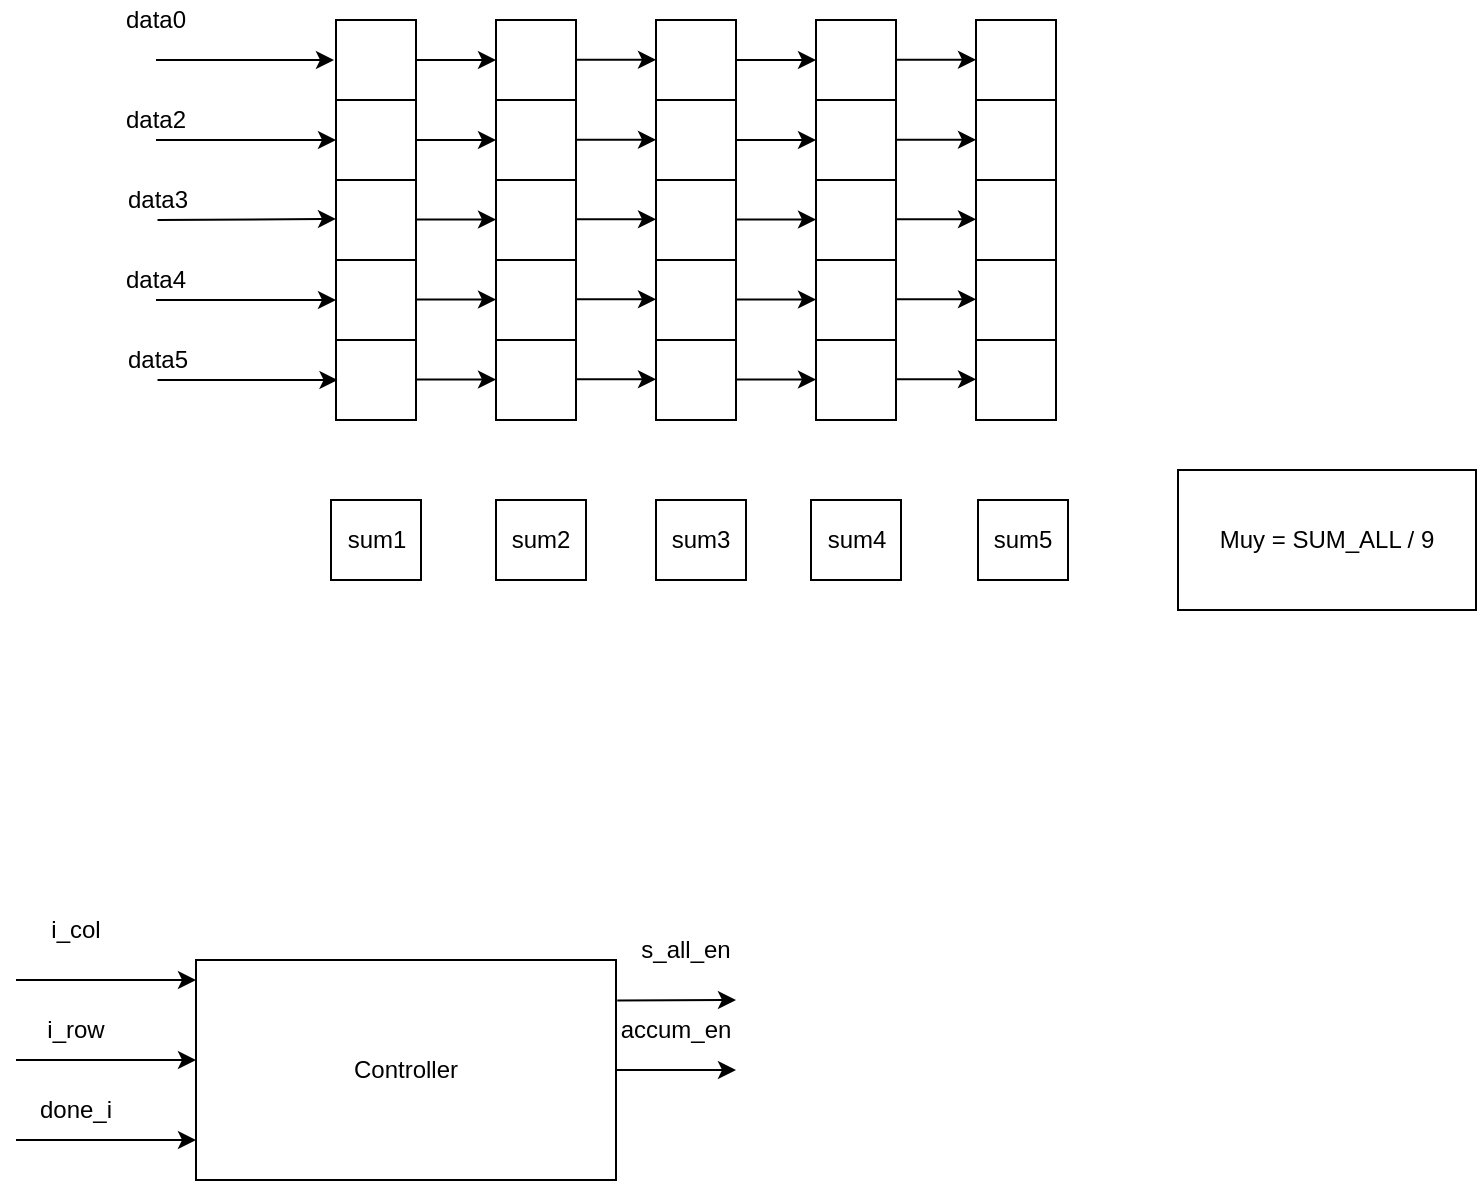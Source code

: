 <mxfile version="25.0.3">
  <diagram name="Page-1" id="YNq7k5LJAqvkkTREv0vf">
    <mxGraphModel dx="819" dy="1526" grid="1" gridSize="10" guides="1" tooltips="1" connect="1" arrows="1" fold="1" page="1" pageScale="1" pageWidth="850" pageHeight="1100" math="0" shadow="0">
      <root>
        <mxCell id="0" />
        <mxCell id="1" parent="0" />
        <mxCell id="2HWY9vDRjP_LY5cu4pKA-1" value="" style="rounded=0;whiteSpace=wrap;html=1;" vertex="1" parent="1">
          <mxGeometry x="280" y="-40" width="40" height="40" as="geometry" />
        </mxCell>
        <mxCell id="2HWY9vDRjP_LY5cu4pKA-2" value="" style="endArrow=classic;html=1;rounded=0;" edge="1" parent="1">
          <mxGeometry width="50" height="50" relative="1" as="geometry">
            <mxPoint x="120" y="440" as="sourcePoint" />
            <mxPoint x="210" y="440" as="targetPoint" />
          </mxGeometry>
        </mxCell>
        <mxCell id="2HWY9vDRjP_LY5cu4pKA-3" value="i_col" style="text;html=1;align=center;verticalAlign=middle;whiteSpace=wrap;rounded=0;" vertex="1" parent="1">
          <mxGeometry x="120" y="400" width="60" height="30" as="geometry" />
        </mxCell>
        <mxCell id="2HWY9vDRjP_LY5cu4pKA-5" value="i_row" style="text;html=1;align=center;verticalAlign=middle;whiteSpace=wrap;rounded=0;" vertex="1" parent="1">
          <mxGeometry x="120" y="450" width="60" height="30" as="geometry" />
        </mxCell>
        <mxCell id="2HWY9vDRjP_LY5cu4pKA-6" value="" style="endArrow=classic;html=1;rounded=0;" edge="1" parent="1">
          <mxGeometry width="50" height="50" relative="1" as="geometry">
            <mxPoint x="120" y="480" as="sourcePoint" />
            <mxPoint x="210" y="480" as="targetPoint" />
          </mxGeometry>
        </mxCell>
        <mxCell id="2HWY9vDRjP_LY5cu4pKA-9" value="" style="rounded=0;whiteSpace=wrap;html=1;" vertex="1" parent="1">
          <mxGeometry x="280" width="40" height="40" as="geometry" />
        </mxCell>
        <mxCell id="2HWY9vDRjP_LY5cu4pKA-12" value="" style="rounded=0;whiteSpace=wrap;html=1;" vertex="1" parent="1">
          <mxGeometry x="280" y="40" width="40" height="40" as="geometry" />
        </mxCell>
        <mxCell id="2HWY9vDRjP_LY5cu4pKA-16" value="" style="endArrow=classic;html=1;rounded=0;entryX=0;entryY=0.5;entryDx=0;entryDy=0;" edge="1" parent="1">
          <mxGeometry width="50" height="50" relative="1" as="geometry">
            <mxPoint x="190" y="20" as="sourcePoint" />
            <mxPoint x="280" y="20" as="targetPoint" />
          </mxGeometry>
        </mxCell>
        <mxCell id="2HWY9vDRjP_LY5cu4pKA-17" value="data0" style="text;html=1;align=center;verticalAlign=middle;whiteSpace=wrap;rounded=0;" vertex="1" parent="1">
          <mxGeometry x="160" y="-50" width="60" height="20" as="geometry" />
        </mxCell>
        <mxCell id="2HWY9vDRjP_LY5cu4pKA-18" value="" style="endArrow=classic;html=1;rounded=0;" edge="1" parent="1">
          <mxGeometry width="50" height="50" relative="1" as="geometry">
            <mxPoint x="190" y="-20" as="sourcePoint" />
            <mxPoint x="279" y="-20" as="targetPoint" />
          </mxGeometry>
        </mxCell>
        <mxCell id="2HWY9vDRjP_LY5cu4pKA-19" value="data2" style="text;html=1;align=center;verticalAlign=middle;whiteSpace=wrap;rounded=0;" vertex="1" parent="1">
          <mxGeometry x="160" width="60" height="20" as="geometry" />
        </mxCell>
        <mxCell id="2HWY9vDRjP_LY5cu4pKA-20" value="" style="endArrow=classic;html=1;rounded=0;entryX=-0.019;entryY=0.912;entryDx=0;entryDy=0;entryPerimeter=0;" edge="1" parent="1">
          <mxGeometry width="50" height="50" relative="1" as="geometry">
            <mxPoint x="190.76" y="60" as="sourcePoint" />
            <mxPoint x="280.0" y="59.44" as="targetPoint" />
          </mxGeometry>
        </mxCell>
        <mxCell id="2HWY9vDRjP_LY5cu4pKA-21" value="data3" style="text;html=1;align=center;verticalAlign=middle;whiteSpace=wrap;rounded=0;" vertex="1" parent="1">
          <mxGeometry x="160.76" y="40" width="60" height="20" as="geometry" />
        </mxCell>
        <mxCell id="2HWY9vDRjP_LY5cu4pKA-22" value="Controller" style="rounded=0;whiteSpace=wrap;html=1;" vertex="1" parent="1">
          <mxGeometry x="210" y="430" width="210" height="110" as="geometry" />
        </mxCell>
        <mxCell id="2HWY9vDRjP_LY5cu4pKA-23" value="sum1" style="rounded=0;whiteSpace=wrap;html=1;" vertex="1" parent="1">
          <mxGeometry x="277.5" y="200" width="45" height="40" as="geometry" />
        </mxCell>
        <mxCell id="2HWY9vDRjP_LY5cu4pKA-24" value="sum2" style="rounded=0;whiteSpace=wrap;html=1;" vertex="1" parent="1">
          <mxGeometry x="360" y="200" width="45" height="40" as="geometry" />
        </mxCell>
        <mxCell id="2HWY9vDRjP_LY5cu4pKA-25" value="sum3" style="rounded=0;whiteSpace=wrap;html=1;" vertex="1" parent="1">
          <mxGeometry x="440" y="200" width="45" height="40" as="geometry" />
        </mxCell>
        <mxCell id="2HWY9vDRjP_LY5cu4pKA-30" value="Muy = SUM_ALL / 9" style="rounded=0;whiteSpace=wrap;html=1;" vertex="1" parent="1">
          <mxGeometry x="701" y="185" width="149" height="70" as="geometry" />
        </mxCell>
        <mxCell id="2HWY9vDRjP_LY5cu4pKA-31" value="" style="endArrow=classic;html=1;rounded=0;exitX=1.003;exitY=0.184;exitDx=0;exitDy=0;exitPerimeter=0;" edge="1" parent="1" source="2HWY9vDRjP_LY5cu4pKA-22">
          <mxGeometry width="50" height="50" relative="1" as="geometry">
            <mxPoint x="430" y="490" as="sourcePoint" />
            <mxPoint x="480" y="450" as="targetPoint" />
          </mxGeometry>
        </mxCell>
        <mxCell id="2HWY9vDRjP_LY5cu4pKA-32" value="s_all_en" style="text;html=1;align=center;verticalAlign=middle;whiteSpace=wrap;rounded=0;" vertex="1" parent="1">
          <mxGeometry x="425" y="410" width="60" height="30" as="geometry" />
        </mxCell>
        <mxCell id="2HWY9vDRjP_LY5cu4pKA-33" value="" style="endArrow=classic;html=1;rounded=0;exitX=1;exitY=0.5;exitDx=0;exitDy=0;" edge="1" parent="1" source="2HWY9vDRjP_LY5cu4pKA-22">
          <mxGeometry width="50" height="50" relative="1" as="geometry">
            <mxPoint x="430" y="490" as="sourcePoint" />
            <mxPoint x="480" y="485" as="targetPoint" />
          </mxGeometry>
        </mxCell>
        <mxCell id="2HWY9vDRjP_LY5cu4pKA-34" value="accum_en" style="text;html=1;align=center;verticalAlign=middle;whiteSpace=wrap;rounded=0;" vertex="1" parent="1">
          <mxGeometry x="420" y="450" width="60" height="30" as="geometry" />
        </mxCell>
        <mxCell id="2HWY9vDRjP_LY5cu4pKA-35" value="" style="endArrow=classic;html=1;rounded=0;entryX=0;entryY=1;entryDx=0;entryDy=0;entryPerimeter=0;" edge="1" parent="1">
          <mxGeometry width="50" height="50" relative="1" as="geometry">
            <mxPoint x="120" y="520" as="sourcePoint" />
            <mxPoint x="210" y="520" as="targetPoint" />
          </mxGeometry>
        </mxCell>
        <mxCell id="2HWY9vDRjP_LY5cu4pKA-44" value="" style="rounded=0;whiteSpace=wrap;html=1;" vertex="1" parent="1">
          <mxGeometry x="280" y="80" width="40" height="40" as="geometry" />
        </mxCell>
        <mxCell id="2HWY9vDRjP_LY5cu4pKA-45" value="" style="rounded=0;whiteSpace=wrap;html=1;" vertex="1" parent="1">
          <mxGeometry x="280" y="120" width="40" height="40" as="geometry" />
        </mxCell>
        <mxCell id="2HWY9vDRjP_LY5cu4pKA-46" value="" style="rounded=0;whiteSpace=wrap;html=1;" vertex="1" parent="1">
          <mxGeometry x="360" y="-40" width="40" height="40" as="geometry" />
        </mxCell>
        <mxCell id="2HWY9vDRjP_LY5cu4pKA-47" value="" style="rounded=0;whiteSpace=wrap;html=1;" vertex="1" parent="1">
          <mxGeometry x="360" width="40" height="40" as="geometry" />
        </mxCell>
        <mxCell id="2HWY9vDRjP_LY5cu4pKA-48" value="" style="rounded=0;whiteSpace=wrap;html=1;" vertex="1" parent="1">
          <mxGeometry x="360" y="40" width="40" height="40" as="geometry" />
        </mxCell>
        <mxCell id="2HWY9vDRjP_LY5cu4pKA-49" value="" style="rounded=0;whiteSpace=wrap;html=1;" vertex="1" parent="1">
          <mxGeometry x="360" y="80" width="40" height="40" as="geometry" />
        </mxCell>
        <mxCell id="2HWY9vDRjP_LY5cu4pKA-50" value="" style="rounded=0;whiteSpace=wrap;html=1;" vertex="1" parent="1">
          <mxGeometry x="360" y="120" width="40" height="40" as="geometry" />
        </mxCell>
        <mxCell id="2HWY9vDRjP_LY5cu4pKA-66" value="sum4" style="rounded=0;whiteSpace=wrap;html=1;" vertex="1" parent="1">
          <mxGeometry x="517.5" y="200" width="45" height="40" as="geometry" />
        </mxCell>
        <mxCell id="2HWY9vDRjP_LY5cu4pKA-67" value="sum5" style="rounded=0;whiteSpace=wrap;html=1;" vertex="1" parent="1">
          <mxGeometry x="601" y="200" width="45" height="40" as="geometry" />
        </mxCell>
        <mxCell id="2HWY9vDRjP_LY5cu4pKA-68" value="" style="endArrow=classic;html=1;rounded=0;exitX=1;exitY=0.5;exitDx=0;exitDy=0;entryX=0;entryY=0.5;entryDx=0;entryDy=0;" edge="1" parent="1" source="2HWY9vDRjP_LY5cu4pKA-1" target="2HWY9vDRjP_LY5cu4pKA-46">
          <mxGeometry width="50" height="50" relative="1" as="geometry">
            <mxPoint x="340" y="5" as="sourcePoint" />
            <mxPoint x="390" y="-45" as="targetPoint" />
          </mxGeometry>
        </mxCell>
        <mxCell id="2HWY9vDRjP_LY5cu4pKA-69" value="" style="endArrow=classic;html=1;rounded=0;exitX=1;exitY=0.5;exitDx=0;exitDy=0;entryX=0;entryY=0.5;entryDx=0;entryDy=0;" edge="1" parent="1">
          <mxGeometry width="50" height="50" relative="1" as="geometry">
            <mxPoint x="320" y="20" as="sourcePoint" />
            <mxPoint x="360" y="20" as="targetPoint" />
          </mxGeometry>
        </mxCell>
        <mxCell id="2HWY9vDRjP_LY5cu4pKA-70" value="" style="endArrow=classic;html=1;rounded=0;exitX=1;exitY=0.5;exitDx=0;exitDy=0;entryX=0;entryY=0.5;entryDx=0;entryDy=0;" edge="1" parent="1">
          <mxGeometry width="50" height="50" relative="1" as="geometry">
            <mxPoint x="320" y="59.76" as="sourcePoint" />
            <mxPoint x="360" y="59.76" as="targetPoint" />
          </mxGeometry>
        </mxCell>
        <mxCell id="2HWY9vDRjP_LY5cu4pKA-71" value="" style="endArrow=classic;html=1;rounded=0;exitX=1;exitY=0.5;exitDx=0;exitDy=0;entryX=0;entryY=0.5;entryDx=0;entryDy=0;" edge="1" parent="1">
          <mxGeometry width="50" height="50" relative="1" as="geometry">
            <mxPoint x="320" y="99.76" as="sourcePoint" />
            <mxPoint x="360" y="99.76" as="targetPoint" />
          </mxGeometry>
        </mxCell>
        <mxCell id="2HWY9vDRjP_LY5cu4pKA-72" value="" style="endArrow=classic;html=1;rounded=0;exitX=1;exitY=0.5;exitDx=0;exitDy=0;entryX=0;entryY=0.5;entryDx=0;entryDy=0;" edge="1" parent="1">
          <mxGeometry width="50" height="50" relative="1" as="geometry">
            <mxPoint x="320" y="139.76" as="sourcePoint" />
            <mxPoint x="360" y="139.76" as="targetPoint" />
          </mxGeometry>
        </mxCell>
        <mxCell id="2HWY9vDRjP_LY5cu4pKA-73" value="" style="rounded=0;whiteSpace=wrap;html=1;" vertex="1" parent="1">
          <mxGeometry x="440" y="-40" width="40" height="40" as="geometry" />
        </mxCell>
        <mxCell id="2HWY9vDRjP_LY5cu4pKA-74" value="" style="rounded=0;whiteSpace=wrap;html=1;" vertex="1" parent="1">
          <mxGeometry x="440" width="40" height="40" as="geometry" />
        </mxCell>
        <mxCell id="2HWY9vDRjP_LY5cu4pKA-75" value="" style="rounded=0;whiteSpace=wrap;html=1;" vertex="1" parent="1">
          <mxGeometry x="440" y="40" width="40" height="40" as="geometry" />
        </mxCell>
        <mxCell id="2HWY9vDRjP_LY5cu4pKA-76" value="" style="rounded=0;whiteSpace=wrap;html=1;" vertex="1" parent="1">
          <mxGeometry x="440" y="80" width="40" height="40" as="geometry" />
        </mxCell>
        <mxCell id="2HWY9vDRjP_LY5cu4pKA-77" value="" style="rounded=0;whiteSpace=wrap;html=1;" vertex="1" parent="1">
          <mxGeometry x="440" y="120" width="40" height="40" as="geometry" />
        </mxCell>
        <mxCell id="2HWY9vDRjP_LY5cu4pKA-78" value="" style="rounded=0;whiteSpace=wrap;html=1;" vertex="1" parent="1">
          <mxGeometry x="520" y="-40" width="40" height="40" as="geometry" />
        </mxCell>
        <mxCell id="2HWY9vDRjP_LY5cu4pKA-79" value="" style="rounded=0;whiteSpace=wrap;html=1;" vertex="1" parent="1">
          <mxGeometry x="520" width="40" height="40" as="geometry" />
        </mxCell>
        <mxCell id="2HWY9vDRjP_LY5cu4pKA-80" value="" style="rounded=0;whiteSpace=wrap;html=1;" vertex="1" parent="1">
          <mxGeometry x="520" y="40" width="40" height="40" as="geometry" />
        </mxCell>
        <mxCell id="2HWY9vDRjP_LY5cu4pKA-81" value="" style="rounded=0;whiteSpace=wrap;html=1;" vertex="1" parent="1">
          <mxGeometry x="520" y="80" width="40" height="40" as="geometry" />
        </mxCell>
        <mxCell id="2HWY9vDRjP_LY5cu4pKA-82" value="" style="rounded=0;whiteSpace=wrap;html=1;" vertex="1" parent="1">
          <mxGeometry x="520" y="120" width="40" height="40" as="geometry" />
        </mxCell>
        <mxCell id="2HWY9vDRjP_LY5cu4pKA-83" value="" style="endArrow=classic;html=1;rounded=0;exitX=1;exitY=0.5;exitDx=0;exitDy=0;entryX=0;entryY=0.5;entryDx=0;entryDy=0;" edge="1" parent="1" source="2HWY9vDRjP_LY5cu4pKA-73" target="2HWY9vDRjP_LY5cu4pKA-78">
          <mxGeometry width="50" height="50" relative="1" as="geometry">
            <mxPoint x="500" y="5" as="sourcePoint" />
            <mxPoint x="550" y="-45" as="targetPoint" />
          </mxGeometry>
        </mxCell>
        <mxCell id="2HWY9vDRjP_LY5cu4pKA-84" value="" style="endArrow=classic;html=1;rounded=0;exitX=1;exitY=0.5;exitDx=0;exitDy=0;entryX=0;entryY=0.5;entryDx=0;entryDy=0;" edge="1" parent="1">
          <mxGeometry width="50" height="50" relative="1" as="geometry">
            <mxPoint x="480" y="20" as="sourcePoint" />
            <mxPoint x="520" y="20" as="targetPoint" />
          </mxGeometry>
        </mxCell>
        <mxCell id="2HWY9vDRjP_LY5cu4pKA-85" value="" style="endArrow=classic;html=1;rounded=0;exitX=1;exitY=0.5;exitDx=0;exitDy=0;entryX=0;entryY=0.5;entryDx=0;entryDy=0;" edge="1" parent="1">
          <mxGeometry width="50" height="50" relative="1" as="geometry">
            <mxPoint x="480" y="59.76" as="sourcePoint" />
            <mxPoint x="520" y="59.76" as="targetPoint" />
          </mxGeometry>
        </mxCell>
        <mxCell id="2HWY9vDRjP_LY5cu4pKA-86" value="" style="endArrow=classic;html=1;rounded=0;exitX=1;exitY=0.5;exitDx=0;exitDy=0;entryX=0;entryY=0.5;entryDx=0;entryDy=0;" edge="1" parent="1">
          <mxGeometry width="50" height="50" relative="1" as="geometry">
            <mxPoint x="480" y="99.76" as="sourcePoint" />
            <mxPoint x="520" y="99.76" as="targetPoint" />
          </mxGeometry>
        </mxCell>
        <mxCell id="2HWY9vDRjP_LY5cu4pKA-87" value="" style="endArrow=classic;html=1;rounded=0;exitX=1;exitY=0.5;exitDx=0;exitDy=0;entryX=0;entryY=0.5;entryDx=0;entryDy=0;" edge="1" parent="1">
          <mxGeometry width="50" height="50" relative="1" as="geometry">
            <mxPoint x="480" y="139.76" as="sourcePoint" />
            <mxPoint x="520" y="139.76" as="targetPoint" />
          </mxGeometry>
        </mxCell>
        <mxCell id="2HWY9vDRjP_LY5cu4pKA-88" value="" style="rounded=0;whiteSpace=wrap;html=1;" vertex="1" parent="1">
          <mxGeometry x="600" y="-40" width="40" height="40" as="geometry" />
        </mxCell>
        <mxCell id="2HWY9vDRjP_LY5cu4pKA-89" value="" style="rounded=0;whiteSpace=wrap;html=1;" vertex="1" parent="1">
          <mxGeometry x="600" width="40" height="40" as="geometry" />
        </mxCell>
        <mxCell id="2HWY9vDRjP_LY5cu4pKA-90" value="" style="rounded=0;whiteSpace=wrap;html=1;" vertex="1" parent="1">
          <mxGeometry x="600" y="40" width="40" height="40" as="geometry" />
        </mxCell>
        <mxCell id="2HWY9vDRjP_LY5cu4pKA-91" value="" style="rounded=0;whiteSpace=wrap;html=1;" vertex="1" parent="1">
          <mxGeometry x="600" y="80" width="40" height="40" as="geometry" />
        </mxCell>
        <mxCell id="2HWY9vDRjP_LY5cu4pKA-92" value="" style="rounded=0;whiteSpace=wrap;html=1;" vertex="1" parent="1">
          <mxGeometry x="600" y="120" width="40" height="40" as="geometry" />
        </mxCell>
        <mxCell id="2HWY9vDRjP_LY5cu4pKA-103" value="" style="endArrow=classic;html=1;rounded=0;exitX=1;exitY=0.5;exitDx=0;exitDy=0;entryX=0;entryY=0.5;entryDx=0;entryDy=0;" edge="1" parent="1">
          <mxGeometry width="50" height="50" relative="1" as="geometry">
            <mxPoint x="560" y="-20.12" as="sourcePoint" />
            <mxPoint x="600" y="-20.12" as="targetPoint" />
          </mxGeometry>
        </mxCell>
        <mxCell id="2HWY9vDRjP_LY5cu4pKA-104" value="" style="endArrow=classic;html=1;rounded=0;exitX=1;exitY=0.5;exitDx=0;exitDy=0;entryX=0;entryY=0.5;entryDx=0;entryDy=0;" edge="1" parent="1">
          <mxGeometry width="50" height="50" relative="1" as="geometry">
            <mxPoint x="560" y="19.88" as="sourcePoint" />
            <mxPoint x="600" y="19.88" as="targetPoint" />
          </mxGeometry>
        </mxCell>
        <mxCell id="2HWY9vDRjP_LY5cu4pKA-105" value="" style="endArrow=classic;html=1;rounded=0;exitX=1;exitY=0.5;exitDx=0;exitDy=0;entryX=0;entryY=0.5;entryDx=0;entryDy=0;" edge="1" parent="1">
          <mxGeometry width="50" height="50" relative="1" as="geometry">
            <mxPoint x="560" y="59.64" as="sourcePoint" />
            <mxPoint x="600" y="59.64" as="targetPoint" />
          </mxGeometry>
        </mxCell>
        <mxCell id="2HWY9vDRjP_LY5cu4pKA-106" value="" style="endArrow=classic;html=1;rounded=0;exitX=1;exitY=0.5;exitDx=0;exitDy=0;entryX=0;entryY=0.5;entryDx=0;entryDy=0;" edge="1" parent="1">
          <mxGeometry width="50" height="50" relative="1" as="geometry">
            <mxPoint x="560" y="99.64" as="sourcePoint" />
            <mxPoint x="600" y="99.64" as="targetPoint" />
          </mxGeometry>
        </mxCell>
        <mxCell id="2HWY9vDRjP_LY5cu4pKA-107" value="" style="endArrow=classic;html=1;rounded=0;exitX=1;exitY=0.5;exitDx=0;exitDy=0;entryX=0;entryY=0.5;entryDx=0;entryDy=0;" edge="1" parent="1">
          <mxGeometry width="50" height="50" relative="1" as="geometry">
            <mxPoint x="560" y="139.64" as="sourcePoint" />
            <mxPoint x="600" y="139.64" as="targetPoint" />
          </mxGeometry>
        </mxCell>
        <mxCell id="2HWY9vDRjP_LY5cu4pKA-108" value="" style="endArrow=classic;html=1;rounded=0;exitX=1;exitY=0.5;exitDx=0;exitDy=0;entryX=0;entryY=0.5;entryDx=0;entryDy=0;" edge="1" parent="1">
          <mxGeometry width="50" height="50" relative="1" as="geometry">
            <mxPoint x="400" y="-20.12" as="sourcePoint" />
            <mxPoint x="440" y="-20.12" as="targetPoint" />
          </mxGeometry>
        </mxCell>
        <mxCell id="2HWY9vDRjP_LY5cu4pKA-109" value="" style="endArrow=classic;html=1;rounded=0;exitX=1;exitY=0.5;exitDx=0;exitDy=0;entryX=0;entryY=0.5;entryDx=0;entryDy=0;" edge="1" parent="1">
          <mxGeometry width="50" height="50" relative="1" as="geometry">
            <mxPoint x="400" y="19.88" as="sourcePoint" />
            <mxPoint x="440" y="19.88" as="targetPoint" />
          </mxGeometry>
        </mxCell>
        <mxCell id="2HWY9vDRjP_LY5cu4pKA-110" value="" style="endArrow=classic;html=1;rounded=0;exitX=1;exitY=0.5;exitDx=0;exitDy=0;entryX=0;entryY=0.5;entryDx=0;entryDy=0;" edge="1" parent="1">
          <mxGeometry width="50" height="50" relative="1" as="geometry">
            <mxPoint x="400" y="59.64" as="sourcePoint" />
            <mxPoint x="440" y="59.64" as="targetPoint" />
          </mxGeometry>
        </mxCell>
        <mxCell id="2HWY9vDRjP_LY5cu4pKA-111" value="" style="endArrow=classic;html=1;rounded=0;exitX=1;exitY=0.5;exitDx=0;exitDy=0;entryX=0;entryY=0.5;entryDx=0;entryDy=0;" edge="1" parent="1">
          <mxGeometry width="50" height="50" relative="1" as="geometry">
            <mxPoint x="400" y="99.64" as="sourcePoint" />
            <mxPoint x="440" y="99.64" as="targetPoint" />
          </mxGeometry>
        </mxCell>
        <mxCell id="2HWY9vDRjP_LY5cu4pKA-112" value="" style="endArrow=classic;html=1;rounded=0;exitX=1;exitY=0.5;exitDx=0;exitDy=0;entryX=0;entryY=0.5;entryDx=0;entryDy=0;" edge="1" parent="1">
          <mxGeometry width="50" height="50" relative="1" as="geometry">
            <mxPoint x="400" y="139.64" as="sourcePoint" />
            <mxPoint x="440" y="139.64" as="targetPoint" />
          </mxGeometry>
        </mxCell>
        <mxCell id="2HWY9vDRjP_LY5cu4pKA-114" value="done_i" style="text;html=1;align=center;verticalAlign=middle;whiteSpace=wrap;rounded=0;" vertex="1" parent="1">
          <mxGeometry x="120" y="490" width="60" height="30" as="geometry" />
        </mxCell>
        <mxCell id="2HWY9vDRjP_LY5cu4pKA-115" value="" style="endArrow=classic;html=1;rounded=0;entryX=0;entryY=0.5;entryDx=0;entryDy=0;" edge="1" parent="1">
          <mxGeometry width="50" height="50" relative="1" as="geometry">
            <mxPoint x="190" y="100" as="sourcePoint" />
            <mxPoint x="280" y="100" as="targetPoint" />
          </mxGeometry>
        </mxCell>
        <mxCell id="2HWY9vDRjP_LY5cu4pKA-116" value="data4" style="text;html=1;align=center;verticalAlign=middle;whiteSpace=wrap;rounded=0;" vertex="1" parent="1">
          <mxGeometry x="160" y="80" width="60" height="20" as="geometry" />
        </mxCell>
        <mxCell id="2HWY9vDRjP_LY5cu4pKA-119" value="" style="endArrow=classic;html=1;rounded=0;entryX=0;entryY=0.5;entryDx=0;entryDy=0;" edge="1" parent="1">
          <mxGeometry width="50" height="50" relative="1" as="geometry">
            <mxPoint x="190.76" y="140" as="sourcePoint" />
            <mxPoint x="280.76" y="140" as="targetPoint" />
          </mxGeometry>
        </mxCell>
        <mxCell id="2HWY9vDRjP_LY5cu4pKA-120" value="data5" style="text;html=1;align=center;verticalAlign=middle;whiteSpace=wrap;rounded=0;" vertex="1" parent="1">
          <mxGeometry x="160.76" y="120" width="60" height="20" as="geometry" />
        </mxCell>
      </root>
    </mxGraphModel>
  </diagram>
</mxfile>
